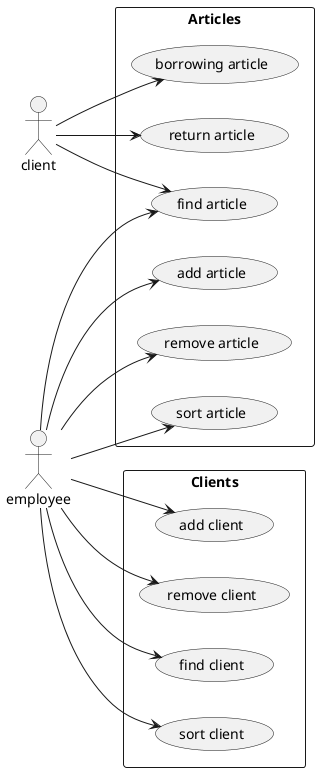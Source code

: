 @startuml
left to right direction

rectangle Articles {
(find article) as findArticle
(borrowing article) as borrowArticle
(return article) as returnArticle
(add article) as addArticle
(remove article) as removeArticle
(sort article) as sortArticle
}

rectangle Clients {
(add client) as addClient
(remove client) as removeClient
(find client) as findClient
(sort client) as sortClient
}

client --> borrowArticle
client --> returnArticle
client --> findArticle

employee --> addArticle
employee --> removeArticle
employee --> findArticle
employee --> sortArticle
employee --> addClient
employee --> removeClient
employee --> findClient
employee --> sortClient

@enduml